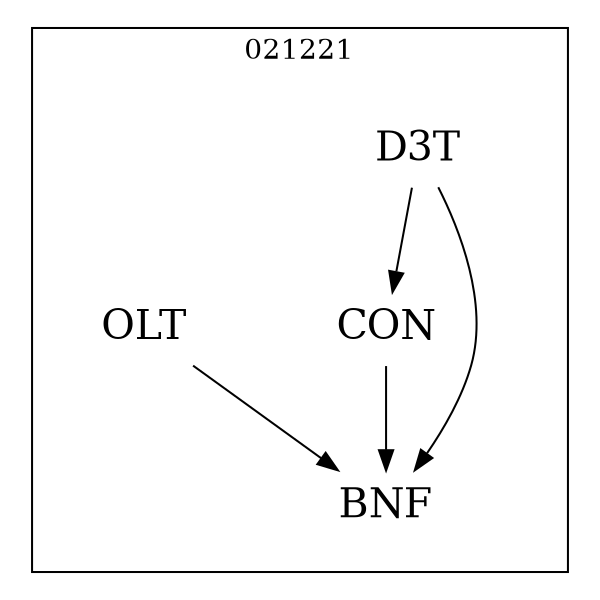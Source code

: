 strict digraph DAGS {
	size = "4,4!" ; ratio ="fill"; subgraph cluster_0{
			labeldoc = "t";
			label = "021221";node	[label= CON, shape = plaintext, fontsize=20] CON;node	[label= BNF, shape = plaintext, fontsize=20] BNF;node	[label= D3T, shape = plaintext, fontsize=20] D3T;node	[label= OLT, shape = plaintext, fontsize=20] OLT;
CON->BNF;
D3T->CON;
D3T->BNF;
OLT->BNF;
	}}